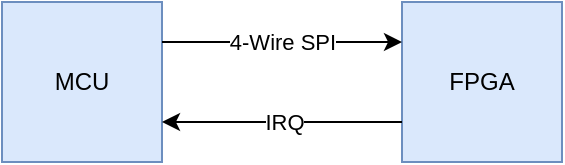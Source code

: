 <mxfile version="12.9.13" type="device" pages="2"><diagram id="cOfOkqAscSs_MvSn7VJg" name="第 1 页"><mxGraphModel dx="776" dy="716" grid="1" gridSize="10" guides="1" tooltips="1" connect="1" arrows="1" fold="1" page="1" pageScale="1" pageWidth="1169" pageHeight="827" math="0" shadow="0"><root><mxCell id="0"/><mxCell id="1" parent="0"/><mxCell id="r03yi5SY4mgfHeF0FUiR-1" value="MCU" style="whiteSpace=wrap;html=1;aspect=fixed;fillColor=#dae8fc;strokeColor=#6c8ebf;" parent="1" vertex="1"><mxGeometry x="120" y="120" width="80" height="80" as="geometry"/></mxCell><mxCell id="r03yi5SY4mgfHeF0FUiR-2" value="FPGA" style="whiteSpace=wrap;html=1;aspect=fixed;fillColor=#dae8fc;strokeColor=#6c8ebf;" parent="1" vertex="1"><mxGeometry x="320" y="120" width="80" height="80" as="geometry"/></mxCell><mxCell id="r03yi5SY4mgfHeF0FUiR-3" value="" style="endArrow=classic;html=1;exitX=1;exitY=0.25;exitDx=0;exitDy=0;" parent="1" source="r03yi5SY4mgfHeF0FUiR-1" edge="1"><mxGeometry width="50" height="50" relative="1" as="geometry"><mxPoint x="200" y="180" as="sourcePoint"/><mxPoint x="320" y="140" as="targetPoint"/></mxGeometry></mxCell><mxCell id="r03yi5SY4mgfHeF0FUiR-4" value="4-Wire SPI" style="edgeLabel;html=1;align=center;verticalAlign=middle;resizable=0;points=[];" parent="r03yi5SY4mgfHeF0FUiR-3" vertex="1" connectable="0"><mxGeometry x="-0.122" y="-2" relative="1" as="geometry"><mxPoint x="7.14" y="-2" as="offset"/></mxGeometry></mxCell><mxCell id="r03yi5SY4mgfHeF0FUiR-5" value="" style="endArrow=classic;html=1;exitX=0;exitY=0.75;exitDx=0;exitDy=0;entryX=1;entryY=0.75;entryDx=0;entryDy=0;" parent="1" source="r03yi5SY4mgfHeF0FUiR-2" target="r03yi5SY4mgfHeF0FUiR-1" edge="1"><mxGeometry width="50" height="50" relative="1" as="geometry"><mxPoint x="190" y="190" as="sourcePoint"/><mxPoint x="310.0" y="190" as="targetPoint"/></mxGeometry></mxCell><mxCell id="r03yi5SY4mgfHeF0FUiR-6" value="IRQ" style="edgeLabel;html=1;align=center;verticalAlign=middle;resizable=0;points=[];" parent="r03yi5SY4mgfHeF0FUiR-5" vertex="1" connectable="0"><mxGeometry x="-0.122" y="-2" relative="1" as="geometry"><mxPoint x="-7.14" y="2" as="offset"/></mxGeometry></mxCell></root></mxGraphModel></diagram><diagram id="2PhBLRHVsyLHPhPkNmYG" name="第 2 页"><mxGraphModel dx="1945" dy="716" grid="1" gridSize="10" guides="1" tooltips="1" connect="1" arrows="1" fold="1" page="1" pageScale="1" pageWidth="1169" pageHeight="827" math="0" shadow="0"><root><mxCell id="bTI4TuyfGE9BjuNMttCD-0"/><mxCell id="bTI4TuyfGE9BjuNMttCD-1" parent="bTI4TuyfGE9BjuNMttCD-0"/><mxCell id="bTI4TuyfGE9BjuNMttCD-7" value="" style="endArrow=none;dashed=1;html=1;fillColor=#e51400;strokeColor=#B20000;" edge="1" parent="bTI4TuyfGE9BjuNMttCD-1"><mxGeometry width="50" height="50" relative="1" as="geometry"><mxPoint x="129.5" y="420" as="sourcePoint"/><mxPoint x="129.5" y="260" as="targetPoint"/></mxGeometry></mxCell><mxCell id="bTI4TuyfGE9BjuNMttCD-12" value="" style="endArrow=none;html=1;exitX=0.898;exitY=1;exitDx=0;exitDy=0;exitPerimeter=0;" edge="1" parent="bTI4TuyfGE9BjuNMttCD-1"><mxGeometry width="50" height="50" relative="1" as="geometry"><mxPoint x="70" y="480" as="sourcePoint"/><mxPoint x="390" y="480" as="targetPoint"/></mxGeometry></mxCell><mxCell id="bTI4TuyfGE9BjuNMttCD-15" value="" style="endArrow=none;html=1;" edge="1" parent="bTI4TuyfGE9BjuNMttCD-1"><mxGeometry width="50" height="50" relative="1" as="geometry"><mxPoint x="40" y="400" as="sourcePoint"/><mxPoint x="100" y="400" as="targetPoint"/></mxGeometry></mxCell><mxCell id="bTI4TuyfGE9BjuNMttCD-16" value="MOSI/&lt;br&gt;MISO" style="text;html=1;strokeColor=none;fillColor=none;align=center;verticalAlign=middle;whiteSpace=wrap;rounded=0;" vertex="1" parent="bTI4TuyfGE9BjuNMttCD-1"><mxGeometry x="-40" y="280" width="70" height="40" as="geometry"/></mxCell><mxCell id="bTI4TuyfGE9BjuNMttCD-17" value="SCK" style="text;html=1;strokeColor=none;fillColor=none;align=center;verticalAlign=middle;whiteSpace=wrap;rounded=0;" vertex="1" parent="bTI4TuyfGE9BjuNMttCD-1"><mxGeometry x="-40" y="360" width="70" height="40" as="geometry"/></mxCell><mxCell id="bTI4TuyfGE9BjuNMttCD-18" value="SS" style="text;html=1;strokeColor=none;fillColor=none;align=center;verticalAlign=middle;whiteSpace=wrap;rounded=0;" vertex="1" parent="bTI4TuyfGE9BjuNMttCD-1"><mxGeometry x="-40" y="440" width="70" height="40" as="geometry"/></mxCell><mxCell id="bTI4TuyfGE9BjuNMttCD-20" value="" style="endArrow=none;html=1;" edge="1" parent="bTI4TuyfGE9BjuNMttCD-1"><mxGeometry width="50" height="50" relative="1" as="geometry"><mxPoint x="40" y="320" as="sourcePoint"/><mxPoint x="90" y="320" as="targetPoint"/></mxGeometry></mxCell><mxCell id="bTI4TuyfGE9BjuNMttCD-21" value="" style="endArrow=none;html=1;" edge="1" parent="bTI4TuyfGE9BjuNMttCD-1"><mxGeometry width="50" height="50" relative="1" as="geometry"><mxPoint x="90" y="320" as="sourcePoint"/><mxPoint x="110" y="280" as="targetPoint"/></mxGeometry></mxCell><mxCell id="bTI4TuyfGE9BjuNMttCD-22" value="" style="endArrow=none;html=1;" edge="1" parent="bTI4TuyfGE9BjuNMttCD-1"><mxGeometry width="50" height="50" relative="1" as="geometry"><mxPoint x="100" y="300" as="sourcePoint"/><mxPoint x="110" y="320" as="targetPoint"/></mxGeometry></mxCell><mxCell id="bTI4TuyfGE9BjuNMttCD-24" value="" style="endArrow=none;html=1;" edge="1" parent="bTI4TuyfGE9BjuNMttCD-1"><mxGeometry width="50" height="50" relative="1" as="geometry"><mxPoint x="110" y="320" as="sourcePoint"/><mxPoint x="150" y="320" as="targetPoint"/></mxGeometry></mxCell><mxCell id="bTI4TuyfGE9BjuNMttCD-25" value="" style="endArrow=none;html=1;" edge="1" parent="bTI4TuyfGE9BjuNMttCD-1"><mxGeometry width="50" height="50" relative="1" as="geometry"><mxPoint x="150" y="320" as="sourcePoint"/><mxPoint x="170" y="280" as="targetPoint"/></mxGeometry></mxCell><mxCell id="bTI4TuyfGE9BjuNMttCD-26" value="" style="endArrow=none;html=1;" edge="1" parent="bTI4TuyfGE9BjuNMttCD-1"><mxGeometry width="50" height="50" relative="1" as="geometry"><mxPoint x="150" y="280" as="sourcePoint"/><mxPoint x="170" y="320" as="targetPoint"/></mxGeometry></mxCell><mxCell id="bTI4TuyfGE9BjuNMttCD-27" value="" style="endArrow=none;html=1;" edge="1" parent="bTI4TuyfGE9BjuNMttCD-1"><mxGeometry width="50" height="50" relative="1" as="geometry"><mxPoint x="110" y="280" as="sourcePoint"/><mxPoint x="150" y="280" as="targetPoint"/></mxGeometry></mxCell><mxCell id="bTI4TuyfGE9BjuNMttCD-28" value="MSB" style="text;html=1;strokeColor=none;fillColor=none;align=center;verticalAlign=middle;whiteSpace=wrap;rounded=0;" vertex="1" parent="bTI4TuyfGE9BjuNMttCD-1"><mxGeometry x="110" y="290" width="40" height="20" as="geometry"/></mxCell><mxCell id="bTI4TuyfGE9BjuNMttCD-29" value="" style="endArrow=none;html=1;" edge="1" parent="bTI4TuyfGE9BjuNMttCD-1"><mxGeometry width="50" height="50" relative="1" as="geometry"><mxPoint x="170" y="320" as="sourcePoint"/><mxPoint x="210" y="320" as="targetPoint"/></mxGeometry></mxCell><mxCell id="bTI4TuyfGE9BjuNMttCD-30" value="" style="endArrow=none;html=1;" edge="1" parent="bTI4TuyfGE9BjuNMttCD-1"><mxGeometry width="50" height="50" relative="1" as="geometry"><mxPoint x="170" y="280" as="sourcePoint"/><mxPoint x="210" y="280" as="targetPoint"/></mxGeometry></mxCell><mxCell id="bTI4TuyfGE9BjuNMttCD-31" value="" style="endArrow=none;html=1;" edge="1" parent="bTI4TuyfGE9BjuNMttCD-1"><mxGeometry width="50" height="50" relative="1" as="geometry"><mxPoint x="210" y="280" as="sourcePoint"/><mxPoint x="230" y="320" as="targetPoint"/></mxGeometry></mxCell><mxCell id="bTI4TuyfGE9BjuNMttCD-32" value="" style="endArrow=none;html=1;" edge="1" parent="bTI4TuyfGE9BjuNMttCD-1"><mxGeometry width="50" height="50" relative="1" as="geometry"><mxPoint x="210" y="320" as="sourcePoint"/><mxPoint x="230" y="280" as="targetPoint"/></mxGeometry></mxCell><mxCell id="bTI4TuyfGE9BjuNMttCD-33" value="" style="endArrow=classic;html=1;entryX=-0.002;entryY=0.988;entryDx=0;entryDy=0;entryPerimeter=0;" edge="1" parent="bTI4TuyfGE9BjuNMttCD-1"><mxGeometry width="50" height="50" relative="1" as="geometry"><mxPoint x="129.8" y="360" as="sourcePoint"/><mxPoint x="129.8" y="400" as="targetPoint"/></mxGeometry></mxCell><mxCell id="bTI4TuyfGE9BjuNMttCD-35" value="" style="endArrow=none;html=1;" edge="1" parent="bTI4TuyfGE9BjuNMttCD-1"><mxGeometry width="50" height="50" relative="1" as="geometry"><mxPoint x="100" y="360" as="sourcePoint"/><mxPoint x="130" y="360" as="targetPoint"/></mxGeometry></mxCell><mxCell id="bTI4TuyfGE9BjuNMttCD-36" value="" style="endArrow=none;html=1;" edge="1" parent="bTI4TuyfGE9BjuNMttCD-1"><mxGeometry width="50" height="50" relative="1" as="geometry"><mxPoint x="100" y="400" as="sourcePoint"/><mxPoint x="100" y="360" as="targetPoint"/></mxGeometry></mxCell><mxCell id="bTI4TuyfGE9BjuNMttCD-37" value="" style="endArrow=none;html=1;" edge="1" parent="bTI4TuyfGE9BjuNMttCD-1"><mxGeometry width="50" height="50" relative="1" as="geometry"><mxPoint x="130" y="400" as="sourcePoint"/><mxPoint x="160" y="400" as="targetPoint"/></mxGeometry></mxCell><mxCell id="bTI4TuyfGE9BjuNMttCD-38" value="" style="endArrow=none;html=1;" edge="1" parent="bTI4TuyfGE9BjuNMttCD-1"><mxGeometry width="50" height="50" relative="1" as="geometry"><mxPoint x="160" y="400" as="sourcePoint"/><mxPoint x="160" y="360" as="targetPoint"/></mxGeometry></mxCell><mxCell id="bTI4TuyfGE9BjuNMttCD-39" value="" style="endArrow=none;html=1;" edge="1" parent="bTI4TuyfGE9BjuNMttCD-1"><mxGeometry width="50" height="50" relative="1" as="geometry"><mxPoint x="160" y="360" as="sourcePoint"/><mxPoint x="190" y="360" as="targetPoint"/></mxGeometry></mxCell><mxCell id="bTI4TuyfGE9BjuNMttCD-40" value="" style="endArrow=classic;html=1;entryX=-0.002;entryY=0.988;entryDx=0;entryDy=0;entryPerimeter=0;" edge="1" parent="bTI4TuyfGE9BjuNMttCD-1"><mxGeometry width="50" height="50" relative="1" as="geometry"><mxPoint x="190" y="360" as="sourcePoint"/><mxPoint x="190" y="400" as="targetPoint"/></mxGeometry></mxCell><mxCell id="bTI4TuyfGE9BjuNMttCD-41" value="" style="endArrow=none;html=1;" edge="1" parent="bTI4TuyfGE9BjuNMttCD-1"><mxGeometry width="50" height="50" relative="1" as="geometry"><mxPoint x="190" y="400" as="sourcePoint"/><mxPoint x="220" y="400" as="targetPoint"/></mxGeometry></mxCell><mxCell id="bTI4TuyfGE9BjuNMttCD-42" value="" style="endArrow=none;html=1;" edge="1" parent="bTI4TuyfGE9BjuNMttCD-1"><mxGeometry width="50" height="50" relative="1" as="geometry"><mxPoint x="220" y="360" as="sourcePoint"/><mxPoint x="250" y="360" as="targetPoint"/></mxGeometry></mxCell><mxCell id="bTI4TuyfGE9BjuNMttCD-43" value="" style="endArrow=classic;html=1;entryX=-0.002;entryY=0.988;entryDx=0;entryDy=0;entryPerimeter=0;" edge="1" parent="bTI4TuyfGE9BjuNMttCD-1"><mxGeometry width="50" height="50" relative="1" as="geometry"><mxPoint x="250" y="360" as="sourcePoint"/><mxPoint x="250" y="400" as="targetPoint"/></mxGeometry></mxCell><mxCell id="bTI4TuyfGE9BjuNMttCD-44" value="" style="endArrow=none;html=1;" edge="1" parent="bTI4TuyfGE9BjuNMttCD-1"><mxGeometry width="50" height="50" relative="1" as="geometry"><mxPoint x="250" y="400" as="sourcePoint"/><mxPoint x="280" y="400" as="targetPoint"/></mxGeometry></mxCell><mxCell id="bTI4TuyfGE9BjuNMttCD-45" value="" style="endArrow=none;html=1;" edge="1" parent="bTI4TuyfGE9BjuNMttCD-1"><mxGeometry width="50" height="50" relative="1" as="geometry"><mxPoint x="220" y="400" as="sourcePoint"/><mxPoint x="220" y="360" as="targetPoint"/></mxGeometry></mxCell><mxCell id="bTI4TuyfGE9BjuNMttCD-46" value="" style="endArrow=none;html=1;" edge="1" parent="bTI4TuyfGE9BjuNMttCD-1"><mxGeometry width="50" height="50" relative="1" as="geometry"><mxPoint x="280" y="360" as="sourcePoint"/><mxPoint x="310" y="360" as="targetPoint"/></mxGeometry></mxCell><mxCell id="bTI4TuyfGE9BjuNMttCD-49" value="" style="endArrow=none;html=1;" edge="1" parent="bTI4TuyfGE9BjuNMttCD-1"><mxGeometry width="50" height="50" relative="1" as="geometry"><mxPoint x="280" y="400.0" as="sourcePoint"/><mxPoint x="280" y="360.0" as="targetPoint"/></mxGeometry></mxCell><mxCell id="bTI4TuyfGE9BjuNMttCD-66" value="" style="endArrow=none;html=1;" edge="1" parent="bTI4TuyfGE9BjuNMttCD-1"><mxGeometry width="50" height="50" relative="1" as="geometry"><mxPoint x="230" y="319.43" as="sourcePoint"/><mxPoint x="270" y="319.43" as="targetPoint"/></mxGeometry></mxCell><mxCell id="bTI4TuyfGE9BjuNMttCD-67" value="" style="endArrow=none;html=1;" edge="1" parent="bTI4TuyfGE9BjuNMttCD-1"><mxGeometry width="50" height="50" relative="1" as="geometry"><mxPoint x="230" y="279.43" as="sourcePoint"/><mxPoint x="270" y="279.43" as="targetPoint"/></mxGeometry></mxCell><mxCell id="bTI4TuyfGE9BjuNMttCD-68" value="" style="endArrow=none;html=1;" edge="1" parent="bTI4TuyfGE9BjuNMttCD-1"><mxGeometry width="50" height="50" relative="1" as="geometry"><mxPoint x="270" y="279.43" as="sourcePoint"/><mxPoint x="290" y="319.43" as="targetPoint"/></mxGeometry></mxCell><mxCell id="bTI4TuyfGE9BjuNMttCD-69" value="" style="endArrow=none;html=1;" edge="1" parent="bTI4TuyfGE9BjuNMttCD-1"><mxGeometry width="50" height="50" relative="1" as="geometry"><mxPoint x="270" y="319.43" as="sourcePoint"/><mxPoint x="290" y="279.43" as="targetPoint"/></mxGeometry></mxCell><mxCell id="bTI4TuyfGE9BjuNMttCD-70" value="" style="endArrow=none;html=1;" edge="1" parent="bTI4TuyfGE9BjuNMttCD-1"><mxGeometry width="50" height="50" relative="1" as="geometry"><mxPoint x="290" y="319.43" as="sourcePoint"/><mxPoint x="330" y="319.43" as="targetPoint"/></mxGeometry></mxCell><mxCell id="bTI4TuyfGE9BjuNMttCD-71" value="" style="endArrow=none;html=1;" edge="1" parent="bTI4TuyfGE9BjuNMttCD-1"><mxGeometry width="50" height="50" relative="1" as="geometry"><mxPoint x="290" y="279.43" as="sourcePoint"/><mxPoint x="330" y="279.43" as="targetPoint"/></mxGeometry></mxCell><mxCell id="bTI4TuyfGE9BjuNMttCD-72" value="" style="endArrow=none;html=1;" edge="1" parent="bTI4TuyfGE9BjuNMttCD-1"><mxGeometry width="50" height="50" relative="1" as="geometry"><mxPoint x="330" y="279.43" as="sourcePoint"/><mxPoint x="350" y="319.43" as="targetPoint"/></mxGeometry></mxCell><mxCell id="bTI4TuyfGE9BjuNMttCD-73" value="" style="endArrow=none;html=1;" edge="1" parent="bTI4TuyfGE9BjuNMttCD-1"><mxGeometry width="50" height="50" relative="1" as="geometry"><mxPoint x="330" y="319.43" as="sourcePoint"/><mxPoint x="350" y="279.43" as="targetPoint"/></mxGeometry></mxCell><mxCell id="bTI4TuyfGE9BjuNMttCD-74" value="" style="endArrow=none;html=1;" edge="1" parent="bTI4TuyfGE9BjuNMttCD-1"><mxGeometry width="50" height="50" relative="1" as="geometry"><mxPoint x="350" y="319.43" as="sourcePoint"/><mxPoint x="390" y="319.43" as="targetPoint"/></mxGeometry></mxCell><mxCell id="bTI4TuyfGE9BjuNMttCD-75" value="" style="endArrow=none;html=1;" edge="1" parent="bTI4TuyfGE9BjuNMttCD-1"><mxGeometry width="50" height="50" relative="1" as="geometry"><mxPoint x="350" y="279.43" as="sourcePoint"/><mxPoint x="390" y="279.43" as="targetPoint"/></mxGeometry></mxCell><mxCell id="bTI4TuyfGE9BjuNMttCD-78" value="" style="endArrow=none;html=1;" edge="1" parent="bTI4TuyfGE9BjuNMttCD-1"><mxGeometry width="50" height="50" relative="1" as="geometry"><mxPoint x="410" y="320.0" as="sourcePoint"/><mxPoint x="450" y="320.0" as="targetPoint"/></mxGeometry></mxCell><mxCell id="bTI4TuyfGE9BjuNMttCD-79" value="" style="endArrow=none;html=1;" edge="1" parent="bTI4TuyfGE9BjuNMttCD-1"><mxGeometry width="50" height="50" relative="1" as="geometry"><mxPoint x="410" y="280.0" as="sourcePoint"/><mxPoint x="450" y="280.0" as="targetPoint"/></mxGeometry></mxCell><mxCell id="bTI4TuyfGE9BjuNMttCD-80" value="" style="endArrow=none;html=1;" edge="1" parent="bTI4TuyfGE9BjuNMttCD-1"><mxGeometry width="50" height="50" relative="1" as="geometry"><mxPoint x="450" y="280.0" as="sourcePoint"/><mxPoint x="470" y="320.0" as="targetPoint"/></mxGeometry></mxCell><mxCell id="bTI4TuyfGE9BjuNMttCD-81" value="" style="endArrow=none;html=1;" edge="1" parent="bTI4TuyfGE9BjuNMttCD-1"><mxGeometry width="50" height="50" relative="1" as="geometry"><mxPoint x="450" y="320.0" as="sourcePoint"/><mxPoint x="470" y="280.0" as="targetPoint"/></mxGeometry></mxCell><mxCell id="bTI4TuyfGE9BjuNMttCD-82" value="" style="endArrow=none;html=1;" edge="1" parent="bTI4TuyfGE9BjuNMttCD-1"><mxGeometry width="50" height="50" relative="1" as="geometry"><mxPoint x="470" y="320" as="sourcePoint"/><mxPoint x="510" y="320" as="targetPoint"/></mxGeometry></mxCell><mxCell id="bTI4TuyfGE9BjuNMttCD-83" value="" style="endArrow=none;html=1;" edge="1" parent="bTI4TuyfGE9BjuNMttCD-1"><mxGeometry width="50" height="50" relative="1" as="geometry"><mxPoint x="470" y="280" as="sourcePoint"/><mxPoint x="510" y="280" as="targetPoint"/></mxGeometry></mxCell><mxCell id="bTI4TuyfGE9BjuNMttCD-84" value="" style="endArrow=none;html=1;" edge="1" parent="bTI4TuyfGE9BjuNMttCD-1"><mxGeometry width="50" height="50" relative="1" as="geometry"><mxPoint x="510" y="280" as="sourcePoint"/><mxPoint x="530" y="320" as="targetPoint"/></mxGeometry></mxCell><mxCell id="bTI4TuyfGE9BjuNMttCD-85" value="" style="endArrow=none;html=1;" edge="1" parent="bTI4TuyfGE9BjuNMttCD-1"><mxGeometry width="50" height="50" relative="1" as="geometry"><mxPoint x="510" y="320" as="sourcePoint"/><mxPoint x="530" y="280" as="targetPoint"/></mxGeometry></mxCell><mxCell id="bTI4TuyfGE9BjuNMttCD-86" value="" style="endArrow=none;html=1;" edge="1" parent="bTI4TuyfGE9BjuNMttCD-1"><mxGeometry width="50" height="50" relative="1" as="geometry"><mxPoint x="530" y="319.43" as="sourcePoint"/><mxPoint x="570" y="319.43" as="targetPoint"/></mxGeometry></mxCell><mxCell id="bTI4TuyfGE9BjuNMttCD-87" value="" style="endArrow=none;html=1;" edge="1" parent="bTI4TuyfGE9BjuNMttCD-1"><mxGeometry width="50" height="50" relative="1" as="geometry"><mxPoint x="530" y="279.43" as="sourcePoint"/><mxPoint x="570" y="279.43" as="targetPoint"/></mxGeometry></mxCell><mxCell id="bTI4TuyfGE9BjuNMttCD-88" value="" style="endArrow=none;html=1;" edge="1" parent="bTI4TuyfGE9BjuNMttCD-1"><mxGeometry width="50" height="50" relative="1" as="geometry"><mxPoint x="570" y="279.43" as="sourcePoint"/><mxPoint x="590" y="319.43" as="targetPoint"/></mxGeometry></mxCell><mxCell id="bTI4TuyfGE9BjuNMttCD-89" value="" style="endArrow=none;html=1;" edge="1" parent="bTI4TuyfGE9BjuNMttCD-1"><mxGeometry width="50" height="50" relative="1" as="geometry"><mxPoint x="570" y="319.43" as="sourcePoint"/><mxPoint x="590" y="279.43" as="targetPoint"/></mxGeometry></mxCell><mxCell id="bTI4TuyfGE9BjuNMttCD-90" value="" style="endArrow=none;html=1;" edge="1" parent="bTI4TuyfGE9BjuNMttCD-1"><mxGeometry width="50" height="50" relative="1" as="geometry"><mxPoint x="590" y="319.43" as="sourcePoint"/><mxPoint x="630" y="319.43" as="targetPoint"/></mxGeometry></mxCell><mxCell id="bTI4TuyfGE9BjuNMttCD-91" value="" style="endArrow=none;html=1;" edge="1" parent="bTI4TuyfGE9BjuNMttCD-1"><mxGeometry width="50" height="50" relative="1" as="geometry"><mxPoint x="590" y="279.43" as="sourcePoint"/><mxPoint x="630" y="279.43" as="targetPoint"/></mxGeometry></mxCell><mxCell id="bTI4TuyfGE9BjuNMttCD-92" value="" style="endArrow=none;html=1;" edge="1" parent="bTI4TuyfGE9BjuNMttCD-1"><mxGeometry width="50" height="50" relative="1" as="geometry"><mxPoint x="630" y="279.43" as="sourcePoint"/><mxPoint x="650" y="319.43" as="targetPoint"/></mxGeometry></mxCell><mxCell id="bTI4TuyfGE9BjuNMttCD-93" value="" style="endArrow=none;html=1;" edge="1" parent="bTI4TuyfGE9BjuNMttCD-1"><mxGeometry width="50" height="50" relative="1" as="geometry"><mxPoint x="630" y="319.43" as="sourcePoint"/><mxPoint x="650" y="279.43" as="targetPoint"/></mxGeometry></mxCell><mxCell id="bTI4TuyfGE9BjuNMttCD-94" value="" style="endArrow=none;html=1;" edge="1" parent="bTI4TuyfGE9BjuNMttCD-1"><mxGeometry width="50" height="50" relative="1" as="geometry"><mxPoint x="650" y="319.71" as="sourcePoint"/><mxPoint x="690" y="319.71" as="targetPoint"/></mxGeometry></mxCell><mxCell id="bTI4TuyfGE9BjuNMttCD-95" value="" style="endArrow=none;html=1;" edge="1" parent="bTI4TuyfGE9BjuNMttCD-1"><mxGeometry width="50" height="50" relative="1" as="geometry"><mxPoint x="650" y="279.71" as="sourcePoint"/><mxPoint x="690" y="279.71" as="targetPoint"/></mxGeometry></mxCell><mxCell id="bTI4TuyfGE9BjuNMttCD-96" value="" style="endArrow=none;html=1;" edge="1" parent="bTI4TuyfGE9BjuNMttCD-1"><mxGeometry width="50" height="50" relative="1" as="geometry"><mxPoint x="690" y="279.71" as="sourcePoint"/><mxPoint x="710" y="319.71" as="targetPoint"/></mxGeometry></mxCell><mxCell id="bTI4TuyfGE9BjuNMttCD-97" value="" style="endArrow=none;html=1;" edge="1" parent="bTI4TuyfGE9BjuNMttCD-1"><mxGeometry width="50" height="50" relative="1" as="geometry"><mxPoint x="690" y="319.71" as="sourcePoint"/><mxPoint x="700" y="300" as="targetPoint"/></mxGeometry></mxCell><mxCell id="bTI4TuyfGE9BjuNMttCD-98" value="LSB" style="text;html=1;strokeColor=none;fillColor=none;align=center;verticalAlign=middle;whiteSpace=wrap;rounded=0;" vertex="1" parent="bTI4TuyfGE9BjuNMttCD-1"><mxGeometry x="650" y="290" width="40" height="20" as="geometry"/></mxCell><mxCell id="bTI4TuyfGE9BjuNMttCD-99" value="" style="endArrow=none;html=1;" edge="1" parent="bTI4TuyfGE9BjuNMttCD-1"><mxGeometry width="50" height="50" relative="1" as="geometry"><mxPoint x="710" y="320.0" as="sourcePoint"/><mxPoint x="730" y="320" as="targetPoint"/></mxGeometry></mxCell><mxCell id="bTI4TuyfGE9BjuNMttCD-102" value="" style="endArrow=none;dashed=1;html=1;" edge="1" parent="bTI4TuyfGE9BjuNMttCD-1"><mxGeometry width="50" height="50" relative="1" as="geometry"><mxPoint x="390" y="490" as="sourcePoint"/><mxPoint x="390" y="260" as="targetPoint"/></mxGeometry></mxCell><mxCell id="bTI4TuyfGE9BjuNMttCD-103" value="" style="endArrow=classic;html=1;entryX=-0.002;entryY=0.988;entryDx=0;entryDy=0;entryPerimeter=0;" edge="1" parent="bTI4TuyfGE9BjuNMttCD-1"><mxGeometry width="50" height="50" relative="1" as="geometry"><mxPoint x="310" y="360" as="sourcePoint"/><mxPoint x="310" y="400" as="targetPoint"/></mxGeometry></mxCell><mxCell id="bTI4TuyfGE9BjuNMttCD-104" value="" style="endArrow=none;dashed=1;html=1;" edge="1" parent="bTI4TuyfGE9BjuNMttCD-1"><mxGeometry width="50" height="50" relative="1" as="geometry"><mxPoint x="410" y="490" as="sourcePoint"/><mxPoint x="410" y="260" as="targetPoint"/></mxGeometry></mxCell><mxCell id="bTI4TuyfGE9BjuNMttCD-106" value="" style="endArrow=none;html=1;exitX=0.898;exitY=1;exitDx=0;exitDy=0;exitPerimeter=0;" edge="1" parent="bTI4TuyfGE9BjuNMttCD-1"><mxGeometry width="50" height="50" relative="1" as="geometry"><mxPoint x="410" y="480" as="sourcePoint"/><mxPoint x="700" y="480" as="targetPoint"/></mxGeometry></mxCell><mxCell id="bTI4TuyfGE9BjuNMttCD-120" value="" style="endArrow=none;html=1;" edge="1" parent="bTI4TuyfGE9BjuNMttCD-1"><mxGeometry width="50" height="50" relative="1" as="geometry"><mxPoint x="340" y="360" as="sourcePoint"/><mxPoint x="370" y="360" as="targetPoint"/></mxGeometry></mxCell><mxCell id="bTI4TuyfGE9BjuNMttCD-121" value="" style="endArrow=none;html=1;" edge="1" parent="bTI4TuyfGE9BjuNMttCD-1"><mxGeometry width="50" height="50" relative="1" as="geometry"><mxPoint x="340" y="400" as="sourcePoint"/><mxPoint x="340" y="360" as="targetPoint"/></mxGeometry></mxCell><mxCell id="bTI4TuyfGE9BjuNMttCD-122" value="" style="endArrow=classic;html=1;entryX=-0.002;entryY=0.988;entryDx=0;entryDy=0;entryPerimeter=0;" edge="1" parent="bTI4TuyfGE9BjuNMttCD-1"><mxGeometry width="50" height="50" relative="1" as="geometry"><mxPoint x="370" y="360" as="sourcePoint"/><mxPoint x="370" y="400" as="targetPoint"/></mxGeometry></mxCell><mxCell id="bTI4TuyfGE9BjuNMttCD-123" value="" style="endArrow=none;html=1;" edge="1" parent="bTI4TuyfGE9BjuNMttCD-1"><mxGeometry width="50" height="50" relative="1" as="geometry"><mxPoint x="310" y="400" as="sourcePoint"/><mxPoint x="340" y="400" as="targetPoint"/></mxGeometry></mxCell><mxCell id="bTI4TuyfGE9BjuNMttCD-124" value="" style="endArrow=classic;html=1;entryX=-0.002;entryY=0.988;entryDx=0;entryDy=0;entryPerimeter=0;" edge="1" parent="bTI4TuyfGE9BjuNMttCD-1"><mxGeometry width="50" height="50" relative="1" as="geometry"><mxPoint x="310" y="360" as="sourcePoint"/><mxPoint x="310" y="400" as="targetPoint"/></mxGeometry></mxCell><mxCell id="bTI4TuyfGE9BjuNMttCD-125" value="" style="endArrow=none;html=1;" edge="1" parent="bTI4TuyfGE9BjuNMttCD-1"><mxGeometry width="50" height="50" relative="1" as="geometry"><mxPoint x="340" y="360" as="sourcePoint"/><mxPoint x="370" y="360" as="targetPoint"/></mxGeometry></mxCell><mxCell id="bTI4TuyfGE9BjuNMttCD-126" value="" style="endArrow=none;html=1;" edge="1" parent="bTI4TuyfGE9BjuNMttCD-1"><mxGeometry width="50" height="50" relative="1" as="geometry"><mxPoint x="340" y="400" as="sourcePoint"/><mxPoint x="340" y="360" as="targetPoint"/></mxGeometry></mxCell><mxCell id="bTI4TuyfGE9BjuNMttCD-127" value="" style="endArrow=classic;html=1;entryX=-0.002;entryY=0.988;entryDx=0;entryDy=0;entryPerimeter=0;" edge="1" parent="bTI4TuyfGE9BjuNMttCD-1"><mxGeometry width="50" height="50" relative="1" as="geometry"><mxPoint x="370" y="360" as="sourcePoint"/><mxPoint x="370" y="400" as="targetPoint"/></mxGeometry></mxCell><mxCell id="bTI4TuyfGE9BjuNMttCD-128" value="" style="endArrow=none;html=1;" edge="1" parent="bTI4TuyfGE9BjuNMttCD-1"><mxGeometry width="50" height="50" relative="1" as="geometry"><mxPoint x="310" y="400" as="sourcePoint"/><mxPoint x="340" y="400" as="targetPoint"/></mxGeometry></mxCell><mxCell id="bTI4TuyfGE9BjuNMttCD-129" value="" style="endArrow=none;html=1;" edge="1" parent="bTI4TuyfGE9BjuNMttCD-1"><mxGeometry width="50" height="50" relative="1" as="geometry"><mxPoint x="460" y="360" as="sourcePoint"/><mxPoint x="490" y="360" as="targetPoint"/></mxGeometry></mxCell><mxCell id="bTI4TuyfGE9BjuNMttCD-130" value="" style="endArrow=none;html=1;" edge="1" parent="bTI4TuyfGE9BjuNMttCD-1"><mxGeometry width="50" height="50" relative="1" as="geometry"><mxPoint x="460" y="400" as="sourcePoint"/><mxPoint x="460" y="360" as="targetPoint"/></mxGeometry></mxCell><mxCell id="bTI4TuyfGE9BjuNMttCD-131" value="" style="endArrow=classic;html=1;entryX=-0.002;entryY=0.988;entryDx=0;entryDy=0;entryPerimeter=0;" edge="1" parent="bTI4TuyfGE9BjuNMttCD-1"><mxGeometry width="50" height="50" relative="1" as="geometry"><mxPoint x="490" y="360" as="sourcePoint"/><mxPoint x="490" y="400" as="targetPoint"/></mxGeometry></mxCell><mxCell id="bTI4TuyfGE9BjuNMttCD-132" value="" style="endArrow=none;html=1;" edge="1" parent="bTI4TuyfGE9BjuNMttCD-1"><mxGeometry width="50" height="50" relative="1" as="geometry"><mxPoint x="430" y="400" as="sourcePoint"/><mxPoint x="460" y="400" as="targetPoint"/></mxGeometry></mxCell><mxCell id="bTI4TuyfGE9BjuNMttCD-133" value="" style="endArrow=none;html=1;" edge="1" parent="bTI4TuyfGE9BjuNMttCD-1"><mxGeometry width="50" height="50" relative="1" as="geometry"><mxPoint x="520" y="360" as="sourcePoint"/><mxPoint x="550" y="360" as="targetPoint"/></mxGeometry></mxCell><mxCell id="bTI4TuyfGE9BjuNMttCD-134" value="" style="endArrow=none;html=1;" edge="1" parent="bTI4TuyfGE9BjuNMttCD-1"><mxGeometry width="50" height="50" relative="1" as="geometry"><mxPoint x="520" y="400" as="sourcePoint"/><mxPoint x="520" y="360" as="targetPoint"/></mxGeometry></mxCell><mxCell id="bTI4TuyfGE9BjuNMttCD-135" value="" style="endArrow=classic;html=1;entryX=-0.002;entryY=0.988;entryDx=0;entryDy=0;entryPerimeter=0;" edge="1" parent="bTI4TuyfGE9BjuNMttCD-1"><mxGeometry width="50" height="50" relative="1" as="geometry"><mxPoint x="550" y="360" as="sourcePoint"/><mxPoint x="550" y="400" as="targetPoint"/></mxGeometry></mxCell><mxCell id="bTI4TuyfGE9BjuNMttCD-136" value="" style="endArrow=none;html=1;" edge="1" parent="bTI4TuyfGE9BjuNMttCD-1"><mxGeometry width="50" height="50" relative="1" as="geometry"><mxPoint x="490" y="400" as="sourcePoint"/><mxPoint x="520" y="400" as="targetPoint"/></mxGeometry></mxCell><mxCell id="bTI4TuyfGE9BjuNMttCD-137" value="" style="endArrow=none;html=1;" edge="1" parent="bTI4TuyfGE9BjuNMttCD-1"><mxGeometry width="50" height="50" relative="1" as="geometry"><mxPoint x="580" y="360" as="sourcePoint"/><mxPoint x="610" y="360" as="targetPoint"/></mxGeometry></mxCell><mxCell id="bTI4TuyfGE9BjuNMttCD-138" value="" style="endArrow=none;html=1;" edge="1" parent="bTI4TuyfGE9BjuNMttCD-1"><mxGeometry width="50" height="50" relative="1" as="geometry"><mxPoint x="580" y="400" as="sourcePoint"/><mxPoint x="580" y="360" as="targetPoint"/></mxGeometry></mxCell><mxCell id="bTI4TuyfGE9BjuNMttCD-139" value="" style="endArrow=classic;html=1;entryX=-0.002;entryY=0.988;entryDx=0;entryDy=0;entryPerimeter=0;" edge="1" parent="bTI4TuyfGE9BjuNMttCD-1"><mxGeometry width="50" height="50" relative="1" as="geometry"><mxPoint x="610" y="360" as="sourcePoint"/><mxPoint x="610" y="400" as="targetPoint"/></mxGeometry></mxCell><mxCell id="bTI4TuyfGE9BjuNMttCD-140" value="" style="endArrow=none;html=1;" edge="1" parent="bTI4TuyfGE9BjuNMttCD-1"><mxGeometry width="50" height="50" relative="1" as="geometry"><mxPoint x="550" y="400" as="sourcePoint"/><mxPoint x="580" y="400" as="targetPoint"/></mxGeometry></mxCell><mxCell id="bTI4TuyfGE9BjuNMttCD-141" value="" style="endArrow=none;html=1;" edge="1" parent="bTI4TuyfGE9BjuNMttCD-1"><mxGeometry width="50" height="50" relative="1" as="geometry"><mxPoint x="640" y="360" as="sourcePoint"/><mxPoint x="670" y="360" as="targetPoint"/></mxGeometry></mxCell><mxCell id="bTI4TuyfGE9BjuNMttCD-142" value="" style="endArrow=none;html=1;" edge="1" parent="bTI4TuyfGE9BjuNMttCD-1"><mxGeometry width="50" height="50" relative="1" as="geometry"><mxPoint x="640" y="400" as="sourcePoint"/><mxPoint x="640" y="360" as="targetPoint"/></mxGeometry></mxCell><mxCell id="bTI4TuyfGE9BjuNMttCD-143" value="" style="endArrow=classic;html=1;entryX=-0.002;entryY=0.988;entryDx=0;entryDy=0;entryPerimeter=0;" edge="1" parent="bTI4TuyfGE9BjuNMttCD-1"><mxGeometry width="50" height="50" relative="1" as="geometry"><mxPoint x="670" y="360" as="sourcePoint"/><mxPoint x="670" y="400" as="targetPoint"/></mxGeometry></mxCell><mxCell id="bTI4TuyfGE9BjuNMttCD-144" value="" style="endArrow=none;html=1;" edge="1" parent="bTI4TuyfGE9BjuNMttCD-1"><mxGeometry width="50" height="50" relative="1" as="geometry"><mxPoint x="610" y="400" as="sourcePoint"/><mxPoint x="640" y="400" as="targetPoint"/></mxGeometry></mxCell><mxCell id="bTI4TuyfGE9BjuNMttCD-148" value="" style="endArrow=none;html=1;" edge="1" parent="bTI4TuyfGE9BjuNMttCD-1"><mxGeometry width="50" height="50" relative="1" as="geometry"><mxPoint x="670" y="400" as="sourcePoint"/><mxPoint x="730" y="400" as="targetPoint"/></mxGeometry></mxCell><mxCell id="bTI4TuyfGE9BjuNMttCD-149" value="" style="endArrow=none;html=1;" edge="1" parent="bTI4TuyfGE9BjuNMttCD-1"><mxGeometry width="50" height="50" relative="1" as="geometry"><mxPoint x="700" y="480" as="sourcePoint"/><mxPoint x="700" y="440" as="targetPoint"/></mxGeometry></mxCell><mxCell id="bTI4TuyfGE9BjuNMttCD-150" value="" style="endArrow=none;html=1;" edge="1" parent="bTI4TuyfGE9BjuNMttCD-1"><mxGeometry width="50" height="50" relative="1" as="geometry"><mxPoint x="700" y="440" as="sourcePoint"/><mxPoint x="730" y="440" as="targetPoint"/></mxGeometry></mxCell><mxCell id="bTI4TuyfGE9BjuNMttCD-151" value="" style="endArrow=classic;html=1;entryX=-0.002;entryY=0.988;entryDx=0;entryDy=0;entryPerimeter=0;" edge="1" parent="bTI4TuyfGE9BjuNMttCD-1"><mxGeometry width="50" height="50" relative="1" as="geometry"><mxPoint x="430" y="360" as="sourcePoint"/><mxPoint x="430" y="400" as="targetPoint"/></mxGeometry></mxCell><mxCell id="bTI4TuyfGE9BjuNMttCD-152" value="" style="endArrow=none;html=1;" edge="1" parent="bTI4TuyfGE9BjuNMttCD-1"><mxGeometry width="50" height="50" relative="1" as="geometry"><mxPoint x="370" y="400" as="sourcePoint"/><mxPoint x="390" y="400" as="targetPoint"/></mxGeometry></mxCell><mxCell id="bTI4TuyfGE9BjuNMttCD-153" value="" style="endArrow=none;html=1;" edge="1" parent="bTI4TuyfGE9BjuNMttCD-1"><mxGeometry width="50" height="50" relative="1" as="geometry"><mxPoint x="410" y="360" as="sourcePoint"/><mxPoint x="430" y="360" as="targetPoint"/></mxGeometry></mxCell><mxCell id="bTI4TuyfGE9BjuNMttCD-154" value="" style="endArrow=none;html=1;" edge="1" parent="bTI4TuyfGE9BjuNMttCD-1"><mxGeometry width="50" height="50" relative="1" as="geometry"><mxPoint x="70" y="480" as="sourcePoint"/><mxPoint x="70" y="440" as="targetPoint"/></mxGeometry></mxCell><mxCell id="bTI4TuyfGE9BjuNMttCD-155" value="" style="endArrow=none;html=1;" edge="1" parent="bTI4TuyfGE9BjuNMttCD-1"><mxGeometry width="50" height="50" relative="1" as="geometry"><mxPoint x="40" y="440" as="sourcePoint"/><mxPoint x="70" y="440" as="targetPoint"/></mxGeometry></mxCell></root></mxGraphModel></diagram></mxfile>